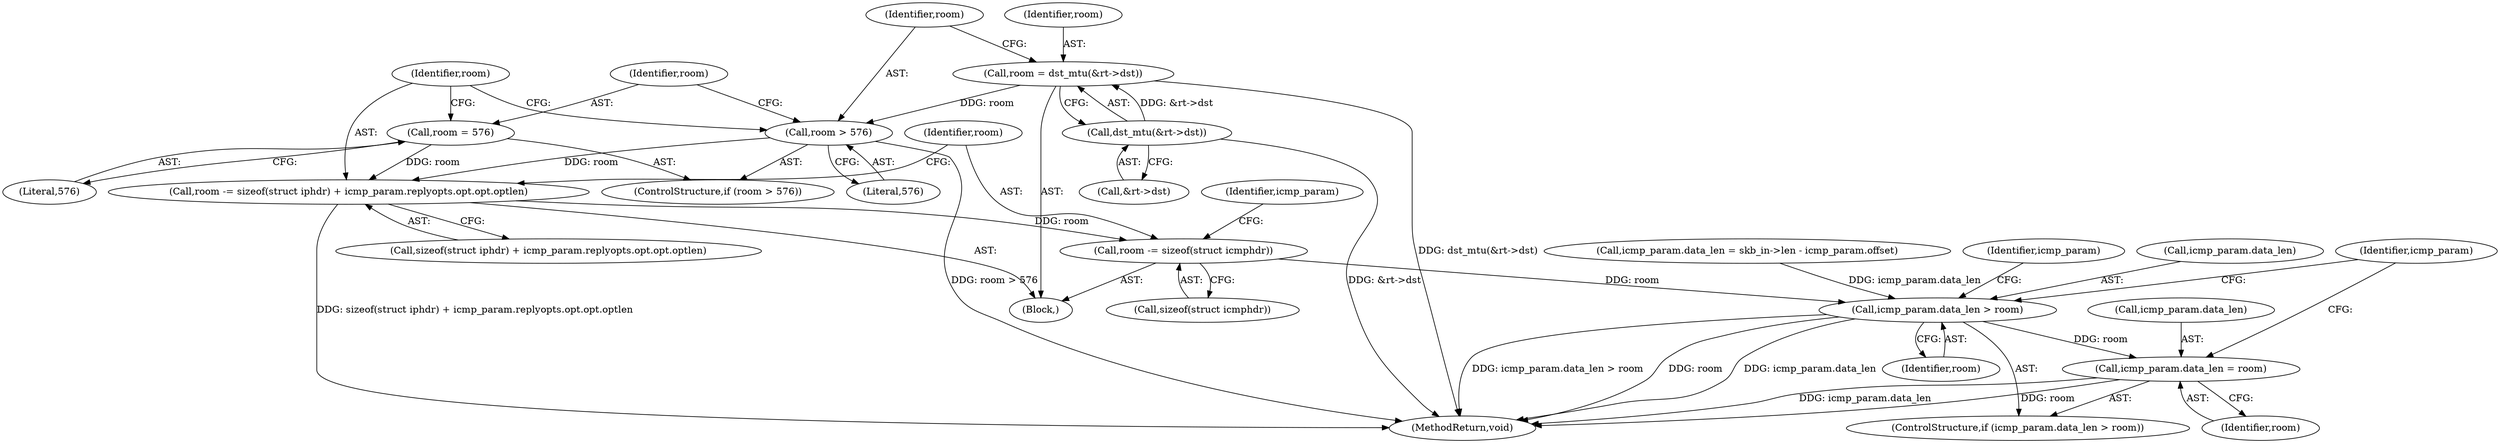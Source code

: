 digraph "0_linux_f6d8bd051c391c1c0458a30b2a7abcd939329259_13@API" {
"1000425" [label="(Call,room -= sizeof(struct iphdr) + icmp_param.replyopts.opt.opt.optlen)"];
"1000419" [label="(Call,room > 576)"];
"1000411" [label="(Call,room = dst_mtu(&rt->dst))"];
"1000413" [label="(Call,dst_mtu(&rt->dst))"];
"1000422" [label="(Call,room = 576)"];
"1000439" [label="(Call,room -= sizeof(struct icmphdr))"];
"1000455" [label="(Call,icmp_param.data_len > room)"];
"1000460" [label="(Call,icmp_param.data_len = room)"];
"1000439" [label="(Call,room -= sizeof(struct icmphdr))"];
"1000440" [label="(Identifier,room)"];
"1000419" [label="(Call,room > 576)"];
"1000461" [label="(Call,icmp_param.data_len)"];
"1000441" [label="(Call,sizeof(struct icmphdr))"];
"1000426" [label="(Identifier,room)"];
"1000411" [label="(Call,room = dst_mtu(&rt->dst))"];
"1000462" [label="(Identifier,icmp_param)"];
"1000412" [label="(Identifier,room)"];
"1000423" [label="(Identifier,room)"];
"1000454" [label="(ControlStructure,if (icmp_param.data_len > room))"];
"1000456" [label="(Call,icmp_param.data_len)"];
"1000414" [label="(Call,&rt->dst)"];
"1000464" [label="(Identifier,room)"];
"1000418" [label="(ControlStructure,if (room > 576))"];
"1000425" [label="(Call,room -= sizeof(struct iphdr) + icmp_param.replyopts.opt.opt.optlen)"];
"1000460" [label="(Call,icmp_param.data_len = room)"];
"1000421" [label="(Literal,576)"];
"1000455" [label="(Call,icmp_param.data_len > room)"];
"1000467" [label="(Identifier,icmp_param)"];
"1000445" [label="(Identifier,icmp_param)"];
"1000443" [label="(Call,icmp_param.data_len = skb_in->len - icmp_param.offset)"];
"1000485" [label="(MethodReturn,void)"];
"1000413" [label="(Call,dst_mtu(&rt->dst))"];
"1000427" [label="(Call,sizeof(struct iphdr) + icmp_param.replyopts.opt.opt.optlen)"];
"1000424" [label="(Literal,576)"];
"1000115" [label="(Block,)"];
"1000422" [label="(Call,room = 576)"];
"1000420" [label="(Identifier,room)"];
"1000459" [label="(Identifier,room)"];
"1000425" -> "1000115"  [label="AST: "];
"1000425" -> "1000427"  [label="CFG: "];
"1000426" -> "1000425"  [label="AST: "];
"1000427" -> "1000425"  [label="AST: "];
"1000440" -> "1000425"  [label="CFG: "];
"1000425" -> "1000485"  [label="DDG: sizeof(struct iphdr) + icmp_param.replyopts.opt.opt.optlen"];
"1000419" -> "1000425"  [label="DDG: room"];
"1000422" -> "1000425"  [label="DDG: room"];
"1000425" -> "1000439"  [label="DDG: room"];
"1000419" -> "1000418"  [label="AST: "];
"1000419" -> "1000421"  [label="CFG: "];
"1000420" -> "1000419"  [label="AST: "];
"1000421" -> "1000419"  [label="AST: "];
"1000423" -> "1000419"  [label="CFG: "];
"1000426" -> "1000419"  [label="CFG: "];
"1000419" -> "1000485"  [label="DDG: room > 576"];
"1000411" -> "1000419"  [label="DDG: room"];
"1000411" -> "1000115"  [label="AST: "];
"1000411" -> "1000413"  [label="CFG: "];
"1000412" -> "1000411"  [label="AST: "];
"1000413" -> "1000411"  [label="AST: "];
"1000420" -> "1000411"  [label="CFG: "];
"1000411" -> "1000485"  [label="DDG: dst_mtu(&rt->dst)"];
"1000413" -> "1000411"  [label="DDG: &rt->dst"];
"1000413" -> "1000414"  [label="CFG: "];
"1000414" -> "1000413"  [label="AST: "];
"1000413" -> "1000485"  [label="DDG: &rt->dst"];
"1000422" -> "1000418"  [label="AST: "];
"1000422" -> "1000424"  [label="CFG: "];
"1000423" -> "1000422"  [label="AST: "];
"1000424" -> "1000422"  [label="AST: "];
"1000426" -> "1000422"  [label="CFG: "];
"1000439" -> "1000115"  [label="AST: "];
"1000439" -> "1000441"  [label="CFG: "];
"1000440" -> "1000439"  [label="AST: "];
"1000441" -> "1000439"  [label="AST: "];
"1000445" -> "1000439"  [label="CFG: "];
"1000439" -> "1000455"  [label="DDG: room"];
"1000455" -> "1000454"  [label="AST: "];
"1000455" -> "1000459"  [label="CFG: "];
"1000456" -> "1000455"  [label="AST: "];
"1000459" -> "1000455"  [label="AST: "];
"1000462" -> "1000455"  [label="CFG: "];
"1000467" -> "1000455"  [label="CFG: "];
"1000455" -> "1000485"  [label="DDG: icmp_param.data_len > room"];
"1000455" -> "1000485"  [label="DDG: room"];
"1000455" -> "1000485"  [label="DDG: icmp_param.data_len"];
"1000443" -> "1000455"  [label="DDG: icmp_param.data_len"];
"1000455" -> "1000460"  [label="DDG: room"];
"1000460" -> "1000454"  [label="AST: "];
"1000460" -> "1000464"  [label="CFG: "];
"1000461" -> "1000460"  [label="AST: "];
"1000464" -> "1000460"  [label="AST: "];
"1000467" -> "1000460"  [label="CFG: "];
"1000460" -> "1000485"  [label="DDG: icmp_param.data_len"];
"1000460" -> "1000485"  [label="DDG: room"];
}
